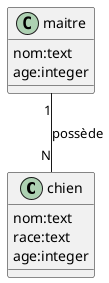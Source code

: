 @startuml test 

Class chien {
  nom:text
  race:text 
  age:integer
}

Class maitre {
  nom:text 
  age:integer 
}

maitre "1" -- "N" chien : possède

@enduml


' alt + d